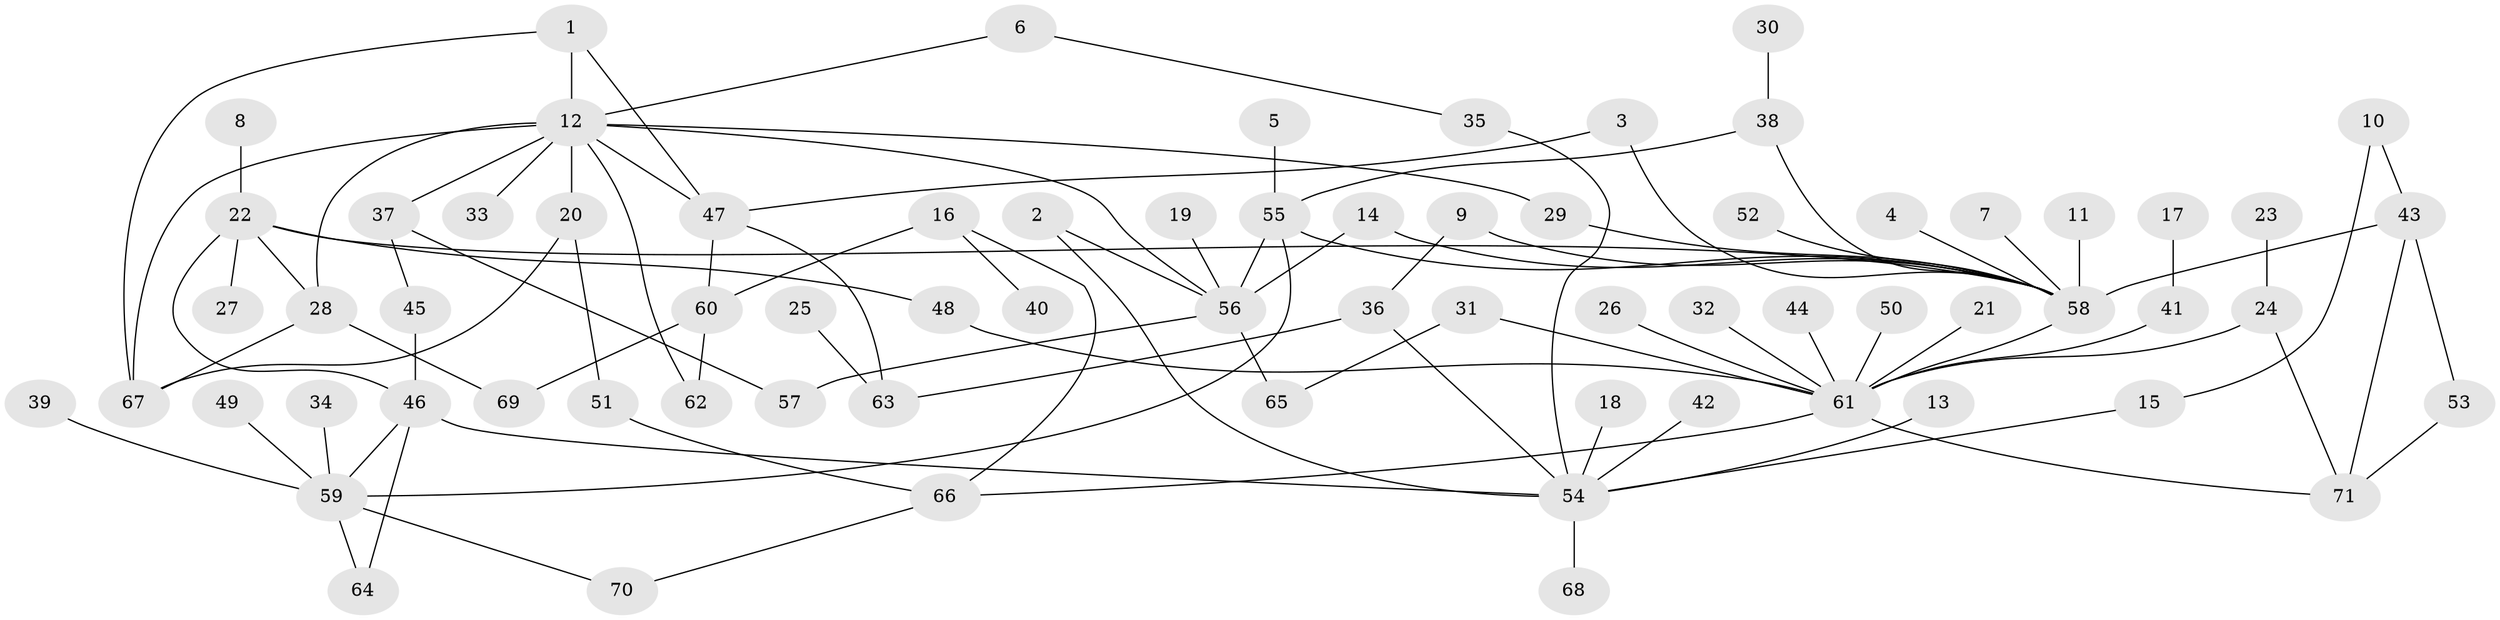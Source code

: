 // original degree distribution, {2: 0.2676056338028169, 7: 0.014084507042253521, 15: 0.014084507042253521, 10: 0.007042253521126761, 3: 0.09154929577464789, 11: 0.014084507042253521, 4: 0.06338028169014084, 6: 0.02112676056338028, 1: 0.4647887323943662, 17: 0.007042253521126761, 5: 0.028169014084507043, 8: 0.007042253521126761}
// Generated by graph-tools (version 1.1) at 2025/01/03/09/25 03:01:39]
// undirected, 71 vertices, 98 edges
graph export_dot {
graph [start="1"]
  node [color=gray90,style=filled];
  1;
  2;
  3;
  4;
  5;
  6;
  7;
  8;
  9;
  10;
  11;
  12;
  13;
  14;
  15;
  16;
  17;
  18;
  19;
  20;
  21;
  22;
  23;
  24;
  25;
  26;
  27;
  28;
  29;
  30;
  31;
  32;
  33;
  34;
  35;
  36;
  37;
  38;
  39;
  40;
  41;
  42;
  43;
  44;
  45;
  46;
  47;
  48;
  49;
  50;
  51;
  52;
  53;
  54;
  55;
  56;
  57;
  58;
  59;
  60;
  61;
  62;
  63;
  64;
  65;
  66;
  67;
  68;
  69;
  70;
  71;
  1 -- 12 [weight=1.0];
  1 -- 47 [weight=1.0];
  1 -- 67 [weight=1.0];
  2 -- 54 [weight=1.0];
  2 -- 56 [weight=1.0];
  3 -- 47 [weight=1.0];
  3 -- 58 [weight=1.0];
  4 -- 58 [weight=1.0];
  5 -- 55 [weight=1.0];
  6 -- 12 [weight=1.0];
  6 -- 35 [weight=1.0];
  7 -- 58 [weight=1.0];
  8 -- 22 [weight=1.0];
  9 -- 36 [weight=1.0];
  9 -- 58 [weight=1.0];
  10 -- 15 [weight=1.0];
  10 -- 43 [weight=1.0];
  11 -- 58 [weight=1.0];
  12 -- 20 [weight=2.0];
  12 -- 28 [weight=1.0];
  12 -- 29 [weight=1.0];
  12 -- 33 [weight=1.0];
  12 -- 37 [weight=1.0];
  12 -- 47 [weight=1.0];
  12 -- 56 [weight=1.0];
  12 -- 62 [weight=1.0];
  12 -- 67 [weight=1.0];
  13 -- 54 [weight=1.0];
  14 -- 56 [weight=1.0];
  14 -- 58 [weight=1.0];
  15 -- 54 [weight=1.0];
  16 -- 40 [weight=1.0];
  16 -- 60 [weight=1.0];
  16 -- 66 [weight=1.0];
  17 -- 41 [weight=1.0];
  18 -- 54 [weight=1.0];
  19 -- 56 [weight=1.0];
  20 -- 51 [weight=1.0];
  20 -- 67 [weight=1.0];
  21 -- 61 [weight=1.0];
  22 -- 27 [weight=1.0];
  22 -- 28 [weight=1.0];
  22 -- 46 [weight=1.0];
  22 -- 48 [weight=1.0];
  22 -- 58 [weight=1.0];
  23 -- 24 [weight=1.0];
  24 -- 61 [weight=1.0];
  24 -- 71 [weight=1.0];
  25 -- 63 [weight=1.0];
  26 -- 61 [weight=1.0];
  28 -- 67 [weight=1.0];
  28 -- 69 [weight=2.0];
  29 -- 58 [weight=1.0];
  30 -- 38 [weight=1.0];
  31 -- 61 [weight=1.0];
  31 -- 65 [weight=1.0];
  32 -- 61 [weight=1.0];
  34 -- 59 [weight=1.0];
  35 -- 54 [weight=1.0];
  36 -- 54 [weight=1.0];
  36 -- 63 [weight=1.0];
  37 -- 45 [weight=1.0];
  37 -- 57 [weight=1.0];
  38 -- 55 [weight=1.0];
  38 -- 58 [weight=1.0];
  39 -- 59 [weight=1.0];
  41 -- 61 [weight=2.0];
  42 -- 54 [weight=1.0];
  43 -- 53 [weight=1.0];
  43 -- 58 [weight=1.0];
  43 -- 71 [weight=1.0];
  44 -- 61 [weight=1.0];
  45 -- 46 [weight=1.0];
  46 -- 54 [weight=1.0];
  46 -- 59 [weight=1.0];
  46 -- 64 [weight=1.0];
  47 -- 60 [weight=1.0];
  47 -- 63 [weight=1.0];
  48 -- 61 [weight=1.0];
  49 -- 59 [weight=2.0];
  50 -- 61 [weight=1.0];
  51 -- 66 [weight=1.0];
  52 -- 58 [weight=1.0];
  53 -- 71 [weight=1.0];
  54 -- 68 [weight=1.0];
  55 -- 56 [weight=1.0];
  55 -- 58 [weight=1.0];
  55 -- 59 [weight=1.0];
  56 -- 57 [weight=1.0];
  56 -- 65 [weight=1.0];
  58 -- 61 [weight=1.0];
  59 -- 64 [weight=1.0];
  59 -- 70 [weight=1.0];
  60 -- 62 [weight=1.0];
  60 -- 69 [weight=1.0];
  61 -- 66 [weight=1.0];
  61 -- 71 [weight=1.0];
  66 -- 70 [weight=1.0];
}
